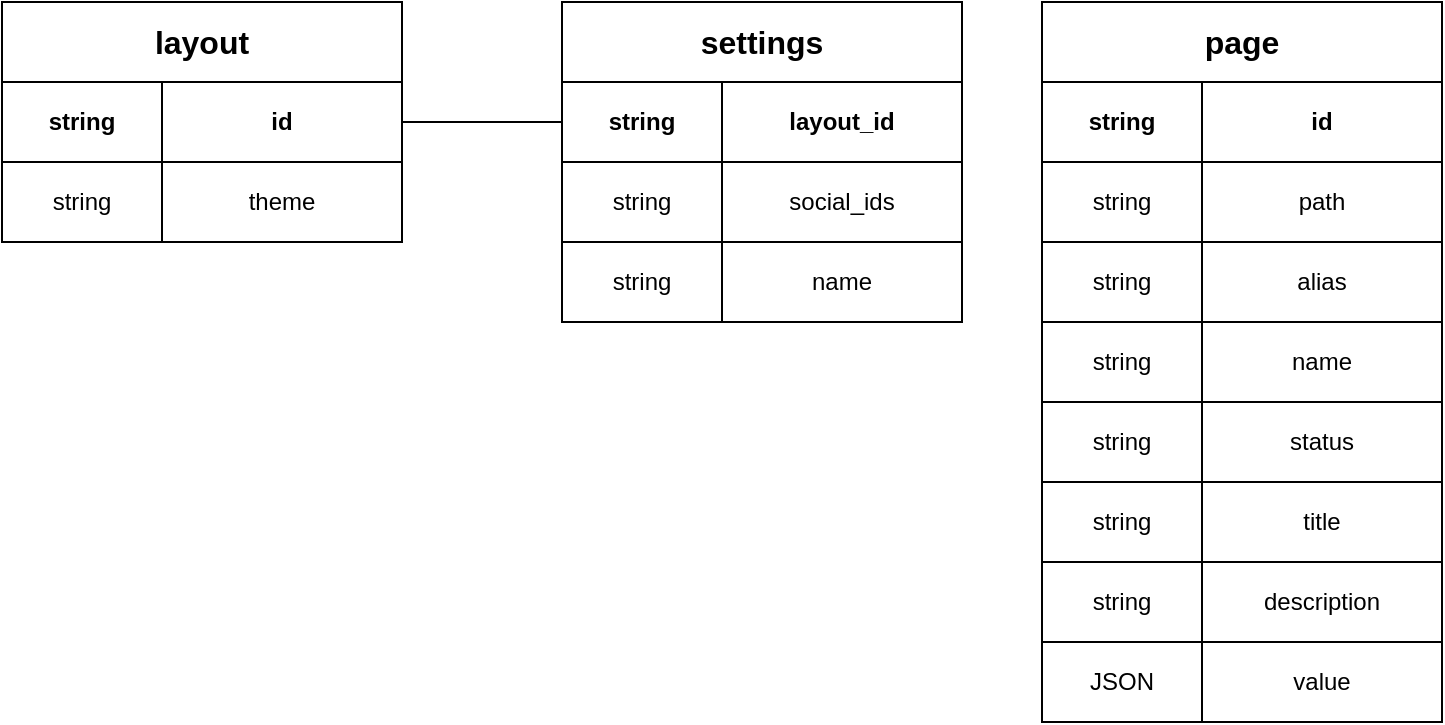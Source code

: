 <mxfile version="20.8.13" type="google"><diagram name="Page-1" id="oBorpOqPXida0Boxa0tn"><mxGraphModel grid="1" page="1" gridSize="10" guides="1" tooltips="1" connect="1" arrows="1" fold="1" pageScale="1" pageWidth="850" pageHeight="1100" math="0" shadow="0"><root><mxCell id="0"/><mxCell id="1" parent="0"/><mxCell id="q00nxQbJWBcTZr3gt5vw-1" value="&lt;b style=&quot;font-size: 16px;&quot;&gt;page&lt;/b&gt;" style="rounded=0;whiteSpace=wrap;html=1;fontSize=16;" vertex="1" parent="1"><mxGeometry x="40" y="200" width="200" height="40" as="geometry"/></mxCell><mxCell id="q00nxQbJWBcTZr3gt5vw-6" value="" style="group" connectable="0" vertex="1" parent="1"><mxGeometry x="40" y="240" width="200" height="40" as="geometry"/></mxCell><mxCell id="q00nxQbJWBcTZr3gt5vw-2" value="&lt;b&gt;string&lt;/b&gt;" style="rounded=0;whiteSpace=wrap;html=1;" vertex="1" parent="q00nxQbJWBcTZr3gt5vw-6"><mxGeometry width="80" height="40" as="geometry"/></mxCell><mxCell id="q00nxQbJWBcTZr3gt5vw-3" value="&lt;b&gt;id&lt;/b&gt;" style="rounded=0;whiteSpace=wrap;html=1;" vertex="1" parent="q00nxQbJWBcTZr3gt5vw-6"><mxGeometry x="80" width="120" height="40" as="geometry"/></mxCell><mxCell id="q00nxQbJWBcTZr3gt5vw-7" value="" style="group" connectable="0" vertex="1" parent="1"><mxGeometry x="40" y="280" width="200" height="40" as="geometry"/></mxCell><mxCell id="q00nxQbJWBcTZr3gt5vw-4" value="string" style="rounded=0;whiteSpace=wrap;html=1;" vertex="1" parent="q00nxQbJWBcTZr3gt5vw-7"><mxGeometry width="80" height="40" as="geometry"/></mxCell><mxCell id="q00nxQbJWBcTZr3gt5vw-5" value="path" style="rounded=0;whiteSpace=wrap;html=1;" vertex="1" parent="q00nxQbJWBcTZr3gt5vw-7"><mxGeometry x="80" width="120" height="40" as="geometry"/></mxCell><mxCell id="q00nxQbJWBcTZr3gt5vw-8" value="" style="group" connectable="0" vertex="1" parent="1"><mxGeometry x="40" y="360" width="200" height="40" as="geometry"/></mxCell><mxCell id="q00nxQbJWBcTZr3gt5vw-9" value="string" style="rounded=0;whiteSpace=wrap;html=1;" vertex="1" parent="q00nxQbJWBcTZr3gt5vw-8"><mxGeometry width="80" height="40" as="geometry"/></mxCell><mxCell id="q00nxQbJWBcTZr3gt5vw-10" value="name" style="rounded=0;whiteSpace=wrap;html=1;" vertex="1" parent="q00nxQbJWBcTZr3gt5vw-8"><mxGeometry x="80" width="120" height="40" as="geometry"/></mxCell><mxCell id="U49gReD8Onm2mdh760gp-1" value="" style="group" connectable="0" vertex="1" parent="1"><mxGeometry x="40" y="320" width="200" height="40" as="geometry"/></mxCell><mxCell id="U49gReD8Onm2mdh760gp-2" value="string" style="rounded=0;whiteSpace=wrap;html=1;" vertex="1" parent="U49gReD8Onm2mdh760gp-1"><mxGeometry width="80" height="40" as="geometry"/></mxCell><mxCell id="U49gReD8Onm2mdh760gp-3" value="alias" style="rounded=0;whiteSpace=wrap;html=1;" vertex="1" parent="U49gReD8Onm2mdh760gp-1"><mxGeometry x="80" width="120" height="40" as="geometry"/></mxCell><mxCell id="U49gReD8Onm2mdh760gp-4" value="" style="group" connectable="0" vertex="1" parent="1"><mxGeometry x="40" y="400" width="200" height="40" as="geometry"/></mxCell><mxCell id="U49gReD8Onm2mdh760gp-5" value="string" style="rounded=0;whiteSpace=wrap;html=1;" vertex="1" parent="U49gReD8Onm2mdh760gp-4"><mxGeometry width="80" height="40" as="geometry"/></mxCell><mxCell id="U49gReD8Onm2mdh760gp-6" value="status" style="rounded=0;whiteSpace=wrap;html=1;" vertex="1" parent="U49gReD8Onm2mdh760gp-4"><mxGeometry x="80" width="120" height="40" as="geometry"/></mxCell><mxCell id="U49gReD8Onm2mdh760gp-7" value="" style="group" connectable="0" vertex="1" parent="1"><mxGeometry x="40" y="440" width="200" height="40" as="geometry"/></mxCell><mxCell id="U49gReD8Onm2mdh760gp-8" value="string" style="rounded=0;whiteSpace=wrap;html=1;" vertex="1" parent="U49gReD8Onm2mdh760gp-7"><mxGeometry width="80" height="40" as="geometry"/></mxCell><mxCell id="U49gReD8Onm2mdh760gp-9" value="title" style="rounded=0;whiteSpace=wrap;html=1;" vertex="1" parent="U49gReD8Onm2mdh760gp-7"><mxGeometry x="80" width="120" height="40" as="geometry"/></mxCell><mxCell id="U49gReD8Onm2mdh760gp-10" value="" style="group" connectable="0" vertex="1" parent="1"><mxGeometry x="40" y="480" width="200" height="40" as="geometry"/></mxCell><mxCell id="U49gReD8Onm2mdh760gp-11" value="string" style="rounded=0;whiteSpace=wrap;html=1;" vertex="1" parent="U49gReD8Onm2mdh760gp-10"><mxGeometry width="80" height="40" as="geometry"/></mxCell><mxCell id="U49gReD8Onm2mdh760gp-12" value="description" style="rounded=0;whiteSpace=wrap;html=1;" vertex="1" parent="U49gReD8Onm2mdh760gp-10"><mxGeometry x="80" width="120" height="40" as="geometry"/></mxCell><mxCell id="U49gReD8Onm2mdh760gp-13" value="" style="group" connectable="0" vertex="1" parent="1"><mxGeometry x="40" y="520" width="200" height="40" as="geometry"/></mxCell><mxCell id="U49gReD8Onm2mdh760gp-14" value="JSON" style="rounded=0;whiteSpace=wrap;html=1;" vertex="1" parent="U49gReD8Onm2mdh760gp-13"><mxGeometry width="80" height="40" as="geometry"/></mxCell><mxCell id="U49gReD8Onm2mdh760gp-15" value="value" style="rounded=0;whiteSpace=wrap;html=1;" vertex="1" parent="U49gReD8Onm2mdh760gp-13"><mxGeometry x="80" width="120" height="40" as="geometry"/></mxCell><mxCell id="U49gReD8Onm2mdh760gp-41" value="&lt;b style=&quot;font-size: 16px;&quot;&gt;settings&lt;/b&gt;" style="rounded=0;whiteSpace=wrap;html=1;fontSize=16;" vertex="1" parent="1"><mxGeometry x="-200" y="200" width="200" height="40" as="geometry"/></mxCell><mxCell id="U49gReD8Onm2mdh760gp-42" value="" style="group" connectable="0" vertex="1" parent="1"><mxGeometry x="-200" y="240" width="200" height="40" as="geometry"/></mxCell><mxCell id="U49gReD8Onm2mdh760gp-43" value="&lt;b&gt;string&lt;/b&gt;" style="rounded=0;whiteSpace=wrap;html=1;" vertex="1" parent="U49gReD8Onm2mdh760gp-42"><mxGeometry width="80" height="40" as="geometry"/></mxCell><mxCell id="U49gReD8Onm2mdh760gp-44" value="&lt;b&gt;layout_id&lt;/b&gt;" style="rounded=0;whiteSpace=wrap;html=1;" vertex="1" parent="U49gReD8Onm2mdh760gp-42"><mxGeometry x="80" width="120" height="40" as="geometry"/></mxCell><mxCell id="U49gReD8Onm2mdh760gp-45" value="" style="group" connectable="0" vertex="1" parent="1"><mxGeometry x="-200" y="280" width="200" height="40" as="geometry"/></mxCell><mxCell id="U49gReD8Onm2mdh760gp-46" value="string" style="rounded=0;whiteSpace=wrap;html=1;" vertex="1" parent="U49gReD8Onm2mdh760gp-45"><mxGeometry width="80" height="40" as="geometry"/></mxCell><mxCell id="U49gReD8Onm2mdh760gp-47" value="social_ids" style="rounded=0;whiteSpace=wrap;html=1;" vertex="1" parent="U49gReD8Onm2mdh760gp-45"><mxGeometry x="80" width="120" height="40" as="geometry"/></mxCell><mxCell id="U49gReD8Onm2mdh760gp-48" value="" style="group" connectable="0" vertex="1" parent="1"><mxGeometry x="-200" y="320" width="200" height="40" as="geometry"/></mxCell><mxCell id="U49gReD8Onm2mdh760gp-49" value="string" style="rounded=0;whiteSpace=wrap;html=1;" vertex="1" parent="U49gReD8Onm2mdh760gp-48"><mxGeometry width="80" height="40" as="geometry"/></mxCell><mxCell id="U49gReD8Onm2mdh760gp-50" value="name" style="rounded=0;whiteSpace=wrap;html=1;" vertex="1" parent="U49gReD8Onm2mdh760gp-48"><mxGeometry x="80" width="120" height="40" as="geometry"/></mxCell><mxCell id="U49gReD8Onm2mdh760gp-51" value="&lt;b style=&quot;font-size: 16px;&quot;&gt;layout&lt;/b&gt;" style="rounded=0;whiteSpace=wrap;html=1;fontSize=16;" vertex="1" parent="1"><mxGeometry x="-480" y="200" width="200" height="40" as="geometry"/></mxCell><mxCell id="U49gReD8Onm2mdh760gp-52" value="" style="group" connectable="0" vertex="1" parent="1"><mxGeometry x="-480" y="240" width="200" height="40" as="geometry"/></mxCell><mxCell id="U49gReD8Onm2mdh760gp-53" value="&lt;b&gt;string&lt;/b&gt;" style="rounded=0;whiteSpace=wrap;html=1;" vertex="1" parent="U49gReD8Onm2mdh760gp-52"><mxGeometry width="80" height="40" as="geometry"/></mxCell><mxCell id="U49gReD8Onm2mdh760gp-54" value="&lt;b&gt;id&lt;/b&gt;" style="rounded=0;whiteSpace=wrap;html=1;" vertex="1" parent="U49gReD8Onm2mdh760gp-52"><mxGeometry x="80" width="120" height="40" as="geometry"/></mxCell><mxCell id="U49gReD8Onm2mdh760gp-55" value="" style="group" connectable="0" vertex="1" parent="1"><mxGeometry x="-480" y="280" width="200" height="40" as="geometry"/></mxCell><mxCell id="U49gReD8Onm2mdh760gp-56" value="string" style="rounded=0;whiteSpace=wrap;html=1;" vertex="1" parent="U49gReD8Onm2mdh760gp-55"><mxGeometry width="80" height="40" as="geometry"/></mxCell><mxCell id="U49gReD8Onm2mdh760gp-57" value="theme" style="rounded=0;whiteSpace=wrap;html=1;" vertex="1" parent="U49gReD8Onm2mdh760gp-55"><mxGeometry x="80" width="120" height="40" as="geometry"/></mxCell><mxCell id="U49gReD8Onm2mdh760gp-61" style="edgeStyle=orthogonalEdgeStyle;rounded=0;orthogonalLoop=1;jettySize=auto;html=1;exitX=1;exitY=0.5;exitDx=0;exitDy=0;entryX=0;entryY=0.5;entryDx=0;entryDy=0;endArrow=none;endFill=0;" edge="1" parent="1" source="U49gReD8Onm2mdh760gp-54" target="U49gReD8Onm2mdh760gp-43"><mxGeometry relative="1" as="geometry"/></mxCell></root></mxGraphModel></diagram></mxfile>